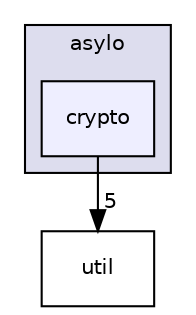 digraph "asylo/crypto" {
  compound=true
  node [ fontsize="10", fontname="Helvetica"];
  edge [ labelfontsize="10", labelfontname="Helvetica"];
  subgraph clusterdir_edc23f2ec6b899c33daf3900f962a909 {
    graph [ bgcolor="#ddddee", pencolor="black", label="asylo" fontname="Helvetica", fontsize="10", URL="dir_edc23f2ec6b899c33daf3900f962a909.html"]
  dir_5a9410e7c3a4f9e5eab607dd670acca5 [shape=box, label="crypto", style="filled", fillcolor="#eeeeff", pencolor="black", URL="dir_5a9410e7c3a4f9e5eab607dd670acca5.html"];
  }
  dir_d76c6b9049ac6f6d284ddd4be15e6dfa [shape=box label="util" URL="dir_d76c6b9049ac6f6d284ddd4be15e6dfa.html"];
  dir_5a9410e7c3a4f9e5eab607dd670acca5->dir_d76c6b9049ac6f6d284ddd4be15e6dfa [headlabel="5", labeldistance=1.5 headhref="dir_000001_000011.html"];
}
